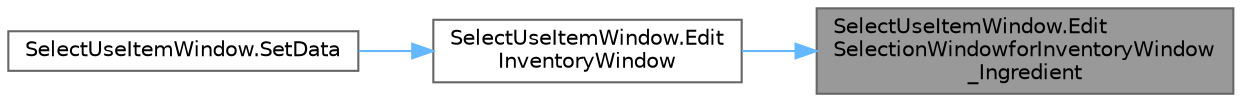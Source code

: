 digraph "SelectUseItemWindow.EditSelectionWindowforInventoryWindow_Ingredient"
{
 // LATEX_PDF_SIZE
  bgcolor="transparent";
  edge [fontname=Helvetica,fontsize=10,labelfontname=Helvetica,labelfontsize=10];
  node [fontname=Helvetica,fontsize=10,shape=box,height=0.2,width=0.4];
  rankdir="RL";
  Node1 [id="Node000001",label="SelectUseItemWindow.Edit\lSelectionWindowforInventoryWindow\l_Ingredient",height=0.2,width=0.4,color="gray40", fillcolor="grey60", style="filled", fontcolor="black",tooltip=" "];
  Node1 -> Node2 [id="edge3_Node000001_Node000002",dir="back",color="steelblue1",style="solid",tooltip=" "];
  Node2 [id="Node000002",label="SelectUseItemWindow.Edit\lInventoryWindow",height=0.2,width=0.4,color="grey40", fillcolor="white", style="filled",URL="$class_select_use_item_window.html#a50800471b14912a5d114c2d6966184d5",tooltip="// 選択ウィンドウ(インベントリアイテムウィンドウ版)作成"];
  Node2 -> Node3 [id="edge4_Node000002_Node000003",dir="back",color="steelblue1",style="solid",tooltip=" "];
  Node3 [id="Node000003",label="SelectUseItemWindow.SetData",height=0.2,width=0.4,color="grey40", fillcolor="white", style="filled",URL="$class_select_use_item_window.html#ad518a1a292ad9373c49e04a3560f0cb2",tooltip=" "];
}
